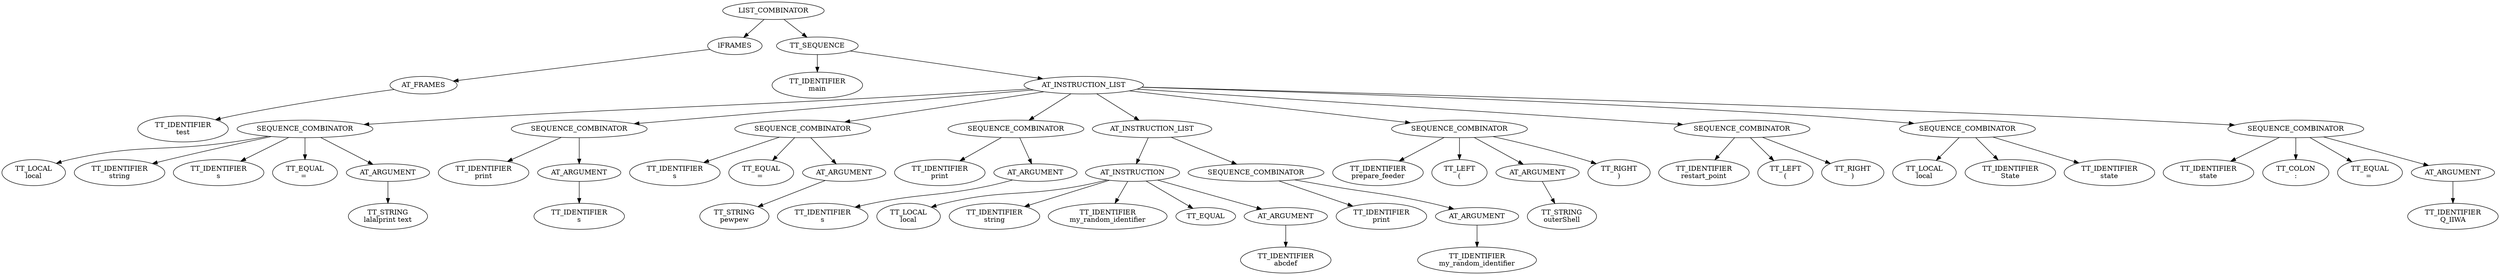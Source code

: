 digraph graphname {
"0x1244dc8"[label = "LIST_COMBINATOR
",];
"0x1244dc8" -> "0x1242568" ;
"0x1244dc8" -> "0x12420c8" ;
"0x1242568"[label = "lFRAMES
",];
"0x1242568" -> "0x12424f8" ;
"0x12424f8"[label = "AT_FRAMES
",];
"0x12424f8" -> "0x1242b78" ;
"0x1242b78"[label = "TT_IDENTIFIER
test",];
"0x12420c8"[label = "TT_SEQUENCE
",];
"0x12420c8" -> "0x12427e8" ;
"0x12420c8" -> "0x1244818" ;
"0x12427e8"[label = "TT_IDENTIFIER
main",];
"0x1244818"[label = "AT_INSTRUCTION_LIST
",];
"0x1244818" -> "0x1243d38" ;
"0x1244818" -> "0x12455e8" ;
"0x1244818" -> "0x1243c98" ;
"0x1244818" -> "0x1245438" ;
"0x1244818" -> "0x12453c8" ;
"0x1244818" -> "0x1243ba8" ;
"0x1244818" -> "0x12409b8" ;
"0x1244818" -> "0x1240a98" ;
"0x1244818" -> "0x1244238" ;
"0x1243d38"[label = "SEQUENCE_COMBINATOR
",];
"0x1243d38" -> "0x12423c8" ;
"0x1243d38" -> "0x12445a8" ;
"0x1243d38" -> "0x1243fe8" ;
"0x1243d38" -> "0x1243e68" ;
"0x1243d38" -> "0x1244478" ;
"0x12423c8"[label = "TT_LOCAL
local",];
"0x12445a8"[label = "TT_IDENTIFIER
string",];
"0x1243fe8"[label = "TT_IDENTIFIER
s",];
"0x1243e68"[label = "TT_EQUAL
= ",];
"0x1244478"[label = "AT_ARGUMENT
",];
"0x1244478" -> "0x1243ed8" ;
"0x1243ed8"[label = "TT_STRING
lalalprint text",];
"0x12455e8"[label = "SEQUENCE_COMBINATOR
",];
"0x12455e8" -> "0x1244538" ;
"0x12455e8" -> "0x12440c8" ;
"0x1244538"[label = "TT_IDENTIFIER
print",];
"0x12440c8"[label = "AT_ARGUMENT
",];
"0x12440c8" -> "0x12422a8" ;
"0x12422a8"[label = "TT_IDENTIFIER
s",];
"0x1243c98"[label = "SEQUENCE_COMBINATOR
",];
"0x1243c98" -> "0x12454e8" ;
"0x1243c98" -> "0x12430d8" ;
"0x1243c98" -> "0x1241b38" ;
"0x12454e8"[label = "TT_IDENTIFIER
s",];
"0x12430d8"[label = "TT_EQUAL
= ",];
"0x1241b38"[label = "AT_ARGUMENT
",];
"0x1241b38" -> "0x1241ac8" ;
"0x1241ac8"[label = "TT_STRING
pewpew",];
"0x1245438"[label = "SEQUENCE_COMBINATOR
",];
"0x1245438" -> "0x12421e8" ;
"0x1245438" -> "0x1243ac8" ;
"0x12421e8"[label = "TT_IDENTIFIER
print",];
"0x1243ac8"[label = "AT_ARGUMENT
",];
"0x1243ac8" -> "0x1243048" ;
"0x1243048"[label = "TT_IDENTIFIER
s",];
"0x12453c8"[label = "AT_INSTRUCTION_LIST
",];
"0x12453c8" -> "0x1245da8" ;
"0x12453c8" -> "0x1240fd8" ;
"0x1245da8"[label = "AT_INSTRUCTION
",];
"0x1245da8" -> "0x1241828" ;
"0x1245da8" -> "0x1242858" ;
"0x1245da8" -> "0x1243a58" ;
"0x1245da8" -> "0x1241ee8" ;
"0x1245da8" -> "0x1245578" ;
"0x1241828"[label = "TT_LOCAL
local",];
"0x1242858"[label = "TT_IDENTIFIER
string",];
"0x1243a58"[label = "TT_IDENTIFIER
my_random_identifier",];
"0x1241ee8"[label = "TT_EQUAL
",];
"0x1245578"[label = "AT_ARGUMENT
",];
"0x1245578" -> "0x1237948" ;
"0x1237948"[label = "TT_IDENTIFIER
abcdef",];
"0x1240fd8"[label = "SEQUENCE_COMBINATOR
",];
"0x1240fd8" -> "0x1243b38" ;
"0x1240fd8" -> "0x1242048" ;
"0x1243b38"[label = "TT_IDENTIFIER
print",];
"0x1242048"[label = "AT_ARGUMENT
",];
"0x1242048" -> "0x1241dc8" ;
"0x1241dc8"[label = "TT_IDENTIFIER
my_random_identifier",];
"0x1243ba8"[label = "SEQUENCE_COMBINATOR
",];
"0x1243ba8" -> "0x1241978" ;
"0x1243ba8" -> "0x1242ec8" ;
"0x1243ba8" -> "0x1247168" ;
"0x1243ba8" -> "0x12470f8" ;
"0x1241978"[label = "TT_IDENTIFIER
prepare_feeder",];
"0x1242ec8"[label = "TT_LEFT
(",];
"0x1247168"[label = "AT_ARGUMENT
",];
"0x1247168" -> "0x1247088" ;
"0x1247088"[label = "TT_STRING
outerShell",];
"0x12470f8"[label = "TT_RIGHT
)",];
"0x12409b8"[label = "SEQUENCE_COMBINATOR
",];
"0x12409b8" -> "0x12471d8" ;
"0x12409b8" -> "0x1242e58" ;
"0x12409b8" -> "0x1242fa8" ;
"0x12471d8"[label = "TT_IDENTIFIER
restart_point",];
"0x1242e58"[label = "TT_LEFT
(",];
"0x1242fa8"[label = "TT_RIGHT
)",];
"0x1240a98"[label = "SEQUENCE_COMBINATOR
",];
"0x1240a98" -> "0x12416c8" ;
"0x1240a98" -> "0x1240a28" ;
"0x1240a98" -> "0x1242f38" ;
"0x12416c8"[label = "TT_LOCAL
local",];
"0x1240a28"[label = "TT_IDENTIFIER
State",];
"0x1242f38"[label = "TT_IDENTIFIER
state",];
"0x1244238"[label = "SEQUENCE_COMBINATOR
",];
"0x1244238" -> "0x12442c8" ;
"0x1244238" -> "0x1242be8" ;
"0x1244238" -> "0x12447a8" ;
"0x1244238" -> "0x12432e8" ;
"0x12442c8"[label = "TT_IDENTIFIER
state",];
"0x1242be8"[label = "TT_COLON
:",];
"0x12447a8"[label = "TT_EQUAL
= ",];
"0x12432e8"[label = "AT_ARGUMENT
",];
"0x12432e8" -> "0x1244e68" ;
"0x1244e68"[label = "TT_IDENTIFIER
Q_IIWA",];
 }
